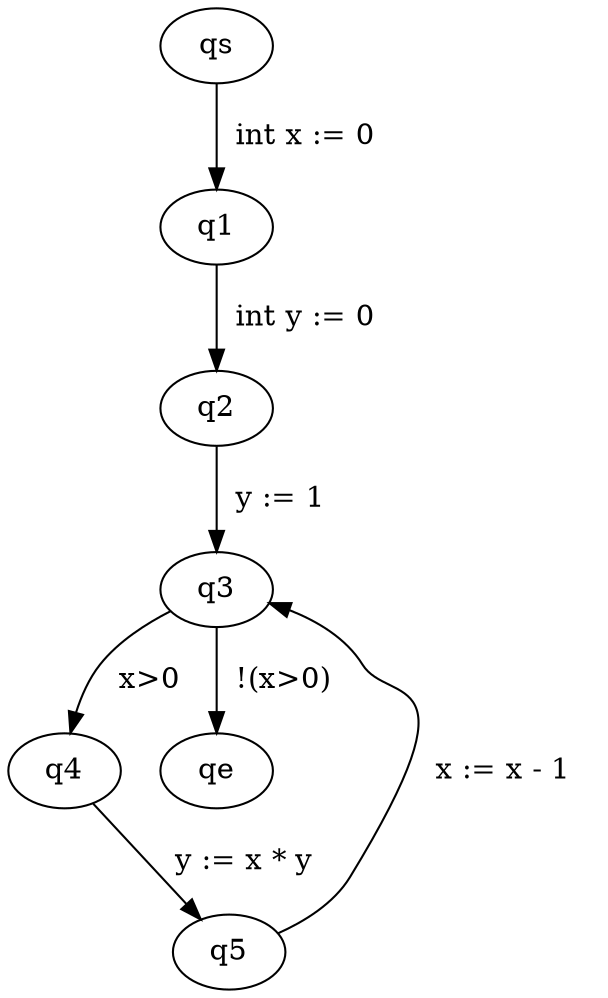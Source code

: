 digraph ProgramGraph{
"qs" -> "q1" [label="  int x := 0   "] 
"q1" -> "q2" [label="  int y := 0   "] 
"q2" -> "q3" [label="  y := 1   "] 
"q3" -> "q4" [label="  x>0   "] 
"q3" -> "qe" [label="  !(x>0)   "] 
"q4" -> "q5" [label="  y := x * y   "] 
"q5" -> "q3" [label="  x := x - 1   "] 
}